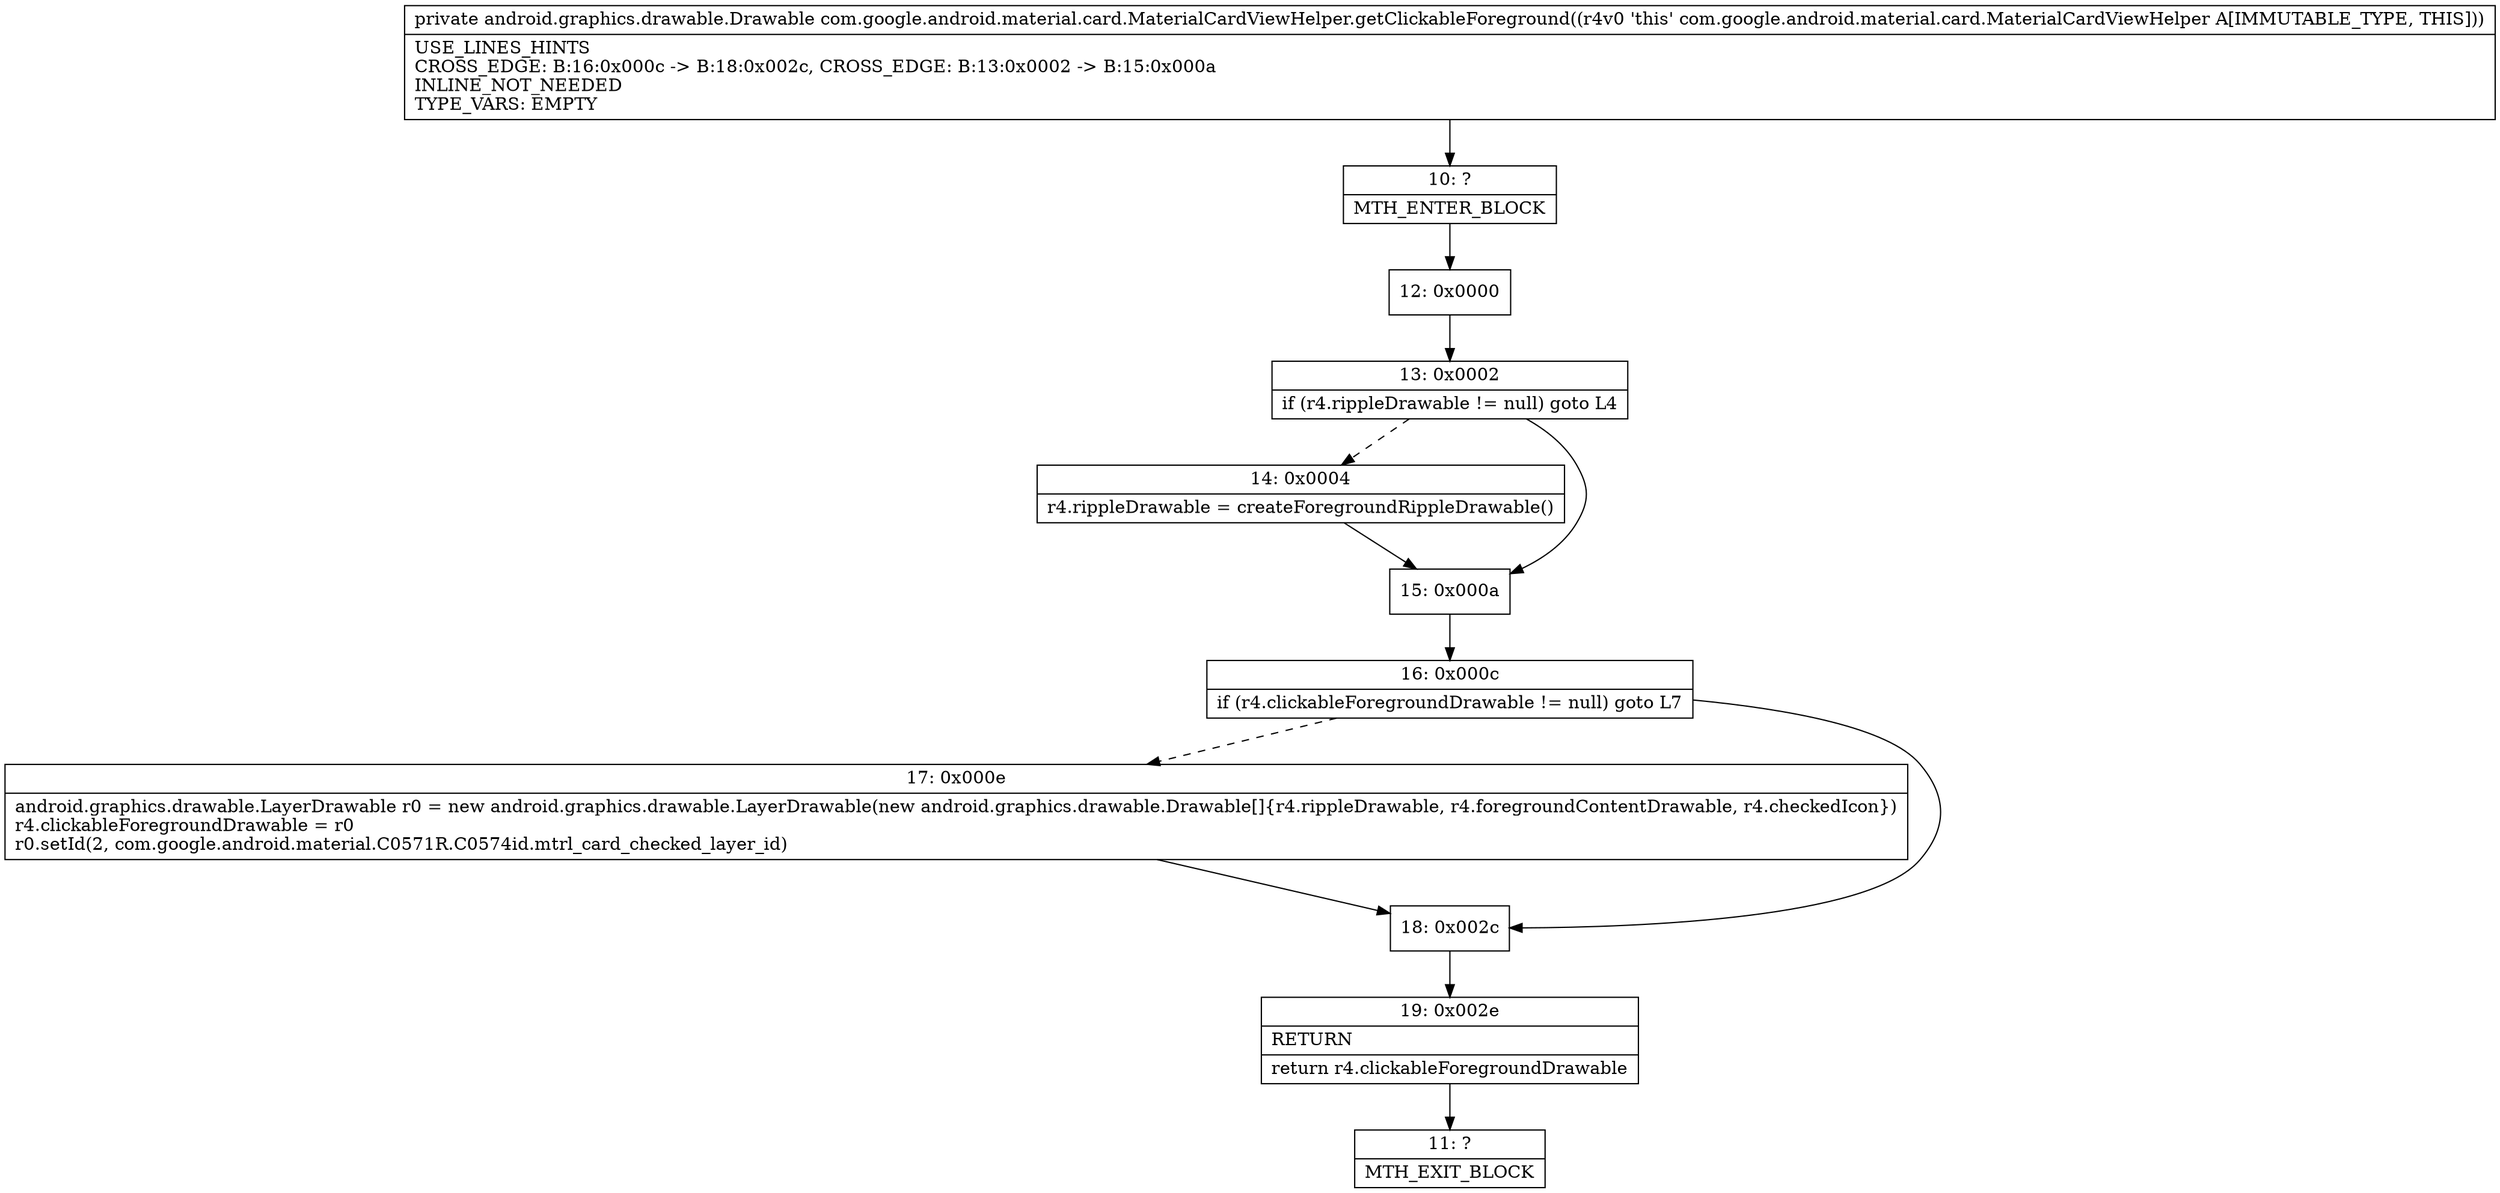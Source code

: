 digraph "CFG forcom.google.android.material.card.MaterialCardViewHelper.getClickableForeground()Landroid\/graphics\/drawable\/Drawable;" {
Node_10 [shape=record,label="{10\:\ ?|MTH_ENTER_BLOCK\l}"];
Node_12 [shape=record,label="{12\:\ 0x0000}"];
Node_13 [shape=record,label="{13\:\ 0x0002|if (r4.rippleDrawable != null) goto L4\l}"];
Node_14 [shape=record,label="{14\:\ 0x0004|r4.rippleDrawable = createForegroundRippleDrawable()\l}"];
Node_15 [shape=record,label="{15\:\ 0x000a}"];
Node_16 [shape=record,label="{16\:\ 0x000c|if (r4.clickableForegroundDrawable != null) goto L7\l}"];
Node_17 [shape=record,label="{17\:\ 0x000e|android.graphics.drawable.LayerDrawable r0 = new android.graphics.drawable.LayerDrawable(new android.graphics.drawable.Drawable[]\{r4.rippleDrawable, r4.foregroundContentDrawable, r4.checkedIcon\})\lr4.clickableForegroundDrawable = r0\lr0.setId(2, com.google.android.material.C0571R.C0574id.mtrl_card_checked_layer_id)\l}"];
Node_18 [shape=record,label="{18\:\ 0x002c}"];
Node_19 [shape=record,label="{19\:\ 0x002e|RETURN\l|return r4.clickableForegroundDrawable\l}"];
Node_11 [shape=record,label="{11\:\ ?|MTH_EXIT_BLOCK\l}"];
MethodNode[shape=record,label="{private android.graphics.drawable.Drawable com.google.android.material.card.MaterialCardViewHelper.getClickableForeground((r4v0 'this' com.google.android.material.card.MaterialCardViewHelper A[IMMUTABLE_TYPE, THIS]))  | USE_LINES_HINTS\lCROSS_EDGE: B:16:0x000c \-\> B:18:0x002c, CROSS_EDGE: B:13:0x0002 \-\> B:15:0x000a\lINLINE_NOT_NEEDED\lTYPE_VARS: EMPTY\l}"];
MethodNode -> Node_10;Node_10 -> Node_12;
Node_12 -> Node_13;
Node_13 -> Node_14[style=dashed];
Node_13 -> Node_15;
Node_14 -> Node_15;
Node_15 -> Node_16;
Node_16 -> Node_17[style=dashed];
Node_16 -> Node_18;
Node_17 -> Node_18;
Node_18 -> Node_19;
Node_19 -> Node_11;
}

